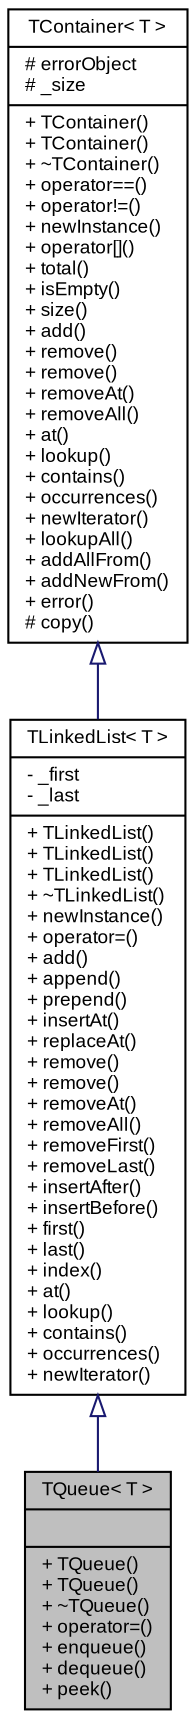 digraph G
{
  bgcolor="transparent";
  edge [fontname="Arial",fontsize="9",labelfontname="Arial",labelfontsize="9"];
  node [fontname="Arial",fontsize="9",shape=record];
  Node1 [label="{TQueue\< T \>\n||+ TQueue()\l+ TQueue()\l+ ~TQueue()\l+ operator=()\l+ enqueue()\l+ dequeue()\l+ peek()\l}",height=0.2,width=0.4,color="black", fillcolor="grey75", style="filled" fontcolor="black"];
  Node2 -> Node1 [dir=back,color="midnightblue",fontsize="9",style="solid",arrowtail="empty",fontname="Arial"];
  Node2 [label="{TLinkedList\< T \>\n|- _first\l- _last\l|+ TLinkedList()\l+ TLinkedList()\l+ TLinkedList()\l+ ~TLinkedList()\l+ newInstance()\l+ operator=()\l+ add()\l+ append()\l+ prepend()\l+ insertAt()\l+ replaceAt()\l+ remove()\l+ remove()\l+ removeAt()\l+ removeAll()\l+ removeFirst()\l+ removeLast()\l+ insertAfter()\l+ insertBefore()\l+ first()\l+ last()\l+ index()\l+ at()\l+ lookup()\l+ contains()\l+ occurrences()\l+ newIterator()\l}",height=0.2,width=0.4,color="black",URL="$classSteinberg_1_1TLinkedList.html",tooltip="Single linked list template definition."];
  Node3 -> Node2 [dir=back,color="midnightblue",fontsize="9",style="solid",arrowtail="empty",fontname="Arial"];
  Node3 [label="{TContainer\< T \>\n|# errorObject\l# _size\l|+ TContainer()\l+ TContainer()\l+ ~TContainer()\l+ operator==()\l+ operator!=()\l+ newInstance()\l+ operator[]()\l+ total()\l+ isEmpty()\l+ size()\l+ add()\l+ remove()\l+ remove()\l+ removeAt()\l+ removeAll()\l+ at()\l+ lookup()\l+ contains()\l+ occurrences()\l+ newIterator()\l+ lookupAll()\l+ addAllFrom()\l+ addNewFrom()\l+ error()\l# copy()\l}",height=0.2,width=0.4,color="black",URL="$classSteinberg_1_1TContainer.html",tooltip="Template container base class (abstract)."];
}
